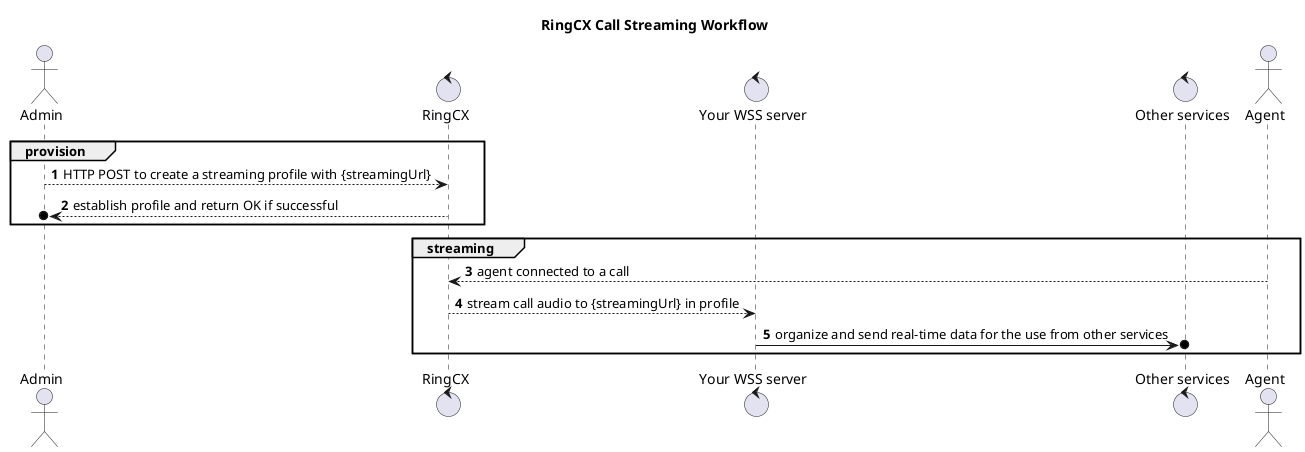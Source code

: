 @startuml

title RingCX Call Streaming Workflow

autonumber

actor "Admin" as admin
control "RingCX"  as stream
control "Your WSS server" as wss 
control "Other services" as other
actor "Agent" as agent

group provision

    admin --> stream: HTTP POST to create a streaming profile with {streamingUrl}
    stream -->o admin: establish profile and return OK if successful

end

group streaming

    agent --> stream: agent connected to a call
    stream --> wss: stream call audio to {streamingUrl} in profile
    wss ->o other: organize and send real-time data for the use from other services

end

@enduml